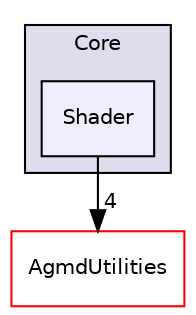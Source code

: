 digraph "src/Agmd3D/Core/Shader" {
  compound=true
  node [ fontsize="10", fontname="Helvetica"];
  edge [ labelfontsize="10", labelfontname="Helvetica"];
  subgraph clusterdir_b3e9ade9c04b4b48621f7755b7dfe0ba {
    graph [ bgcolor="#ddddee", pencolor="black", label="Core" fontname="Helvetica", fontsize="10", URL="dir_b3e9ade9c04b4b48621f7755b7dfe0ba.html"]
  dir_80ecb26c22e3b4686954a80c7d4a6114 [shape=box, label="Shader", style="filled", fillcolor="#eeeeff", pencolor="black", URL="dir_80ecb26c22e3b4686954a80c7d4a6114.html"];
  }
  dir_c11272a1c791afc0e19bc74f6f6797fb [shape=box label="AgmdUtilities" fillcolor="white" style="filled" color="red" URL="dir_c11272a1c791afc0e19bc74f6f6797fb.html"];
  dir_80ecb26c22e3b4686954a80c7d4a6114->dir_c11272a1c791afc0e19bc74f6f6797fb [headlabel="4", labeldistance=1.5 headhref="dir_000016_000034.html"];
}
